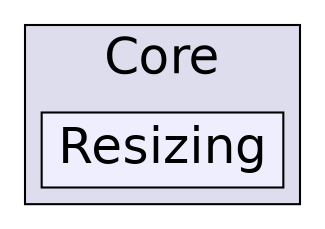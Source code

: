 digraph "C:/Users/nathanael/Documents/resizer/Core/Resizing" {
  compound=true
  node [ fontsize="24", fontname="Helvetica"];
  edge [ labelfontsize="24", labelfontname="Helvetica"];
  subgraph clusterdir_c6310732a22f63c0c2fc5595561e68f1 {
    graph [ bgcolor="#ddddee", pencolor="black", label="Core" fontname="Helvetica", fontsize="24", URL="dir_c6310732a22f63c0c2fc5595561e68f1.html"]
  dir_30461bcd6cb93fd37f3634d3097c622f [shape=box, label="Resizing", style="filled", fillcolor="#eeeeff", pencolor="black", URL="dir_30461bcd6cb93fd37f3634d3097c622f.html"];
  }
}
